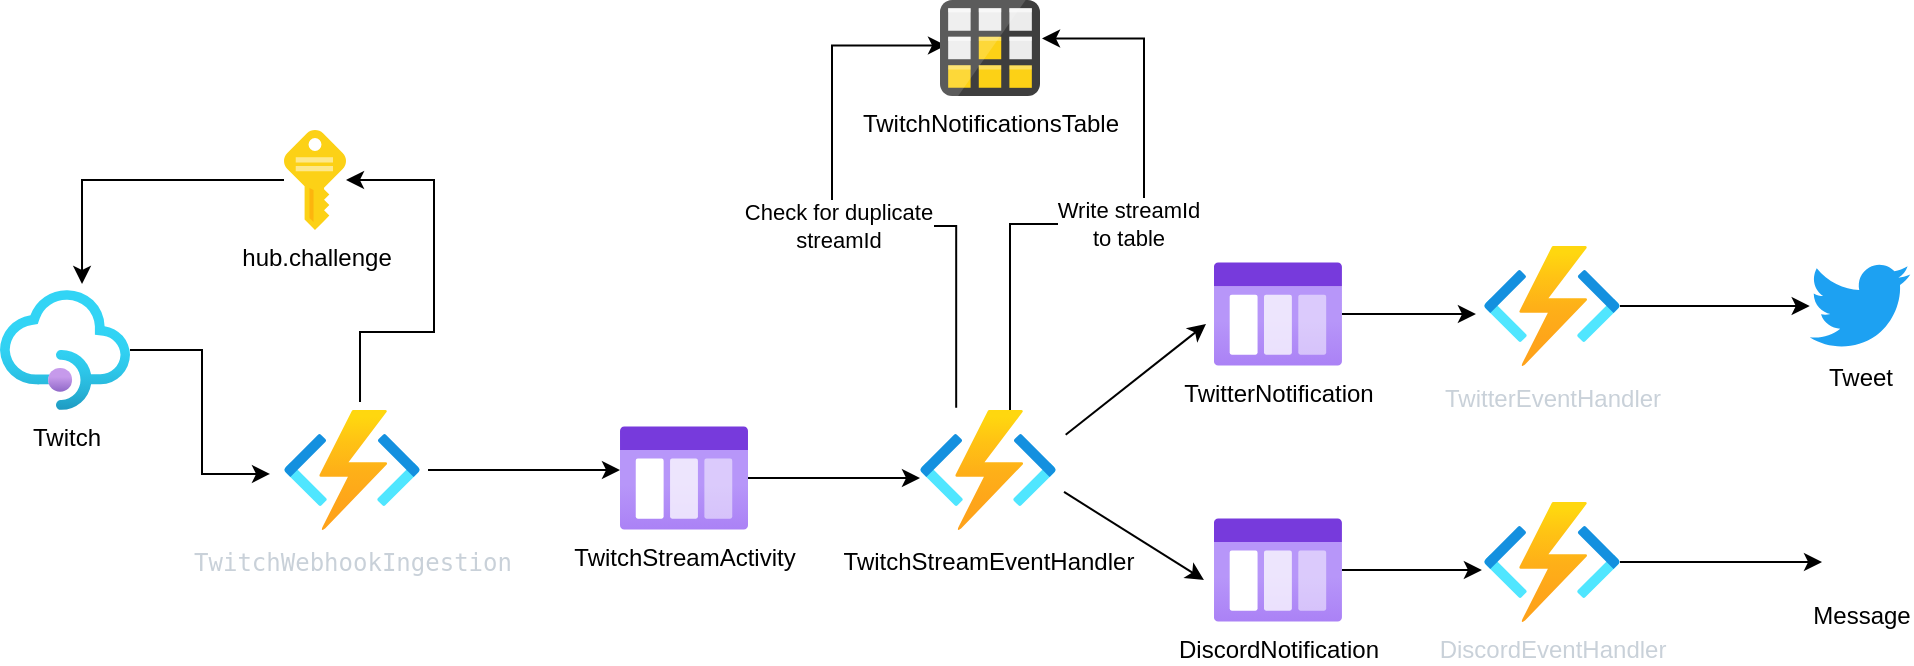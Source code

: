 <mxfile version="14.1.8" type="device" pages="3"><diagram id="7ZUy7QwrDW9skQgt1spy" name="Webhook"><mxGraphModel dx="1089" dy="853" grid="0" gridSize="10" guides="1" tooltips="1" connect="1" arrows="1" fold="1" page="1" pageScale="1" pageWidth="1169" pageHeight="827" math="0" shadow="0"><root><mxCell id="0"/><mxCell id="1" parent="0"/><mxCell id="V4l_FnmJpc4ILJ7JO9NG-16" style="edgeStyle=orthogonalEdgeStyle;rounded=0;orthogonalLoop=1;jettySize=auto;html=1;entryX=0;entryY=0.423;entryDx=0;entryDy=0;entryPerimeter=0;exitX=1.059;exitY=0.5;exitDx=0;exitDy=0;exitPerimeter=0;" parent="1" source="L_y6gpU--o8eBb_Opftv-4" target="V4l_FnmJpc4ILJ7JO9NG-5" edge="1"><mxGeometry relative="1" as="geometry"><mxPoint x="288" y="433.996" as="sourcePoint"/></mxGeometry></mxCell><mxCell id="V4l_FnmJpc4ILJ7JO9NG-17" style="edgeStyle=orthogonalEdgeStyle;rounded=0;orthogonalLoop=1;jettySize=auto;html=1;entryX=0;entryY=0.567;entryDx=0;entryDy=0;entryPerimeter=0;" parent="1" source="V4l_FnmJpc4ILJ7JO9NG-5" target="V4l_FnmJpc4ILJ7JO9NG-8" edge="1"><mxGeometry relative="1" as="geometry"/></mxCell><mxCell id="V4l_FnmJpc4ILJ7JO9NG-5" value="TwitchStreamActivity" style="aspect=fixed;html=1;points=[];align=center;image;fontSize=12;image=img/lib/azure2/general/Storage_Queue.svg;" parent="1" vertex="1"><mxGeometry x="400" y="412" width="64" height="52" as="geometry"/></mxCell><mxCell id="L_y6gpU--o8eBb_Opftv-8" style="edgeStyle=orthogonalEdgeStyle;rounded=0;orthogonalLoop=1;jettySize=auto;html=1;" parent="1" source="V4l_FnmJpc4ILJ7JO9NG-6" target="L_y6gpU--o8eBb_Opftv-7" edge="1"><mxGeometry relative="1" as="geometry"/></mxCell><mxCell id="V4l_FnmJpc4ILJ7JO9NG-6" value="&lt;code style=&quot;box-sizing: border-box ; padding: 0.2em 0.4em ; margin: 0px ; border-radius: 6px ; color: rgb(201 , 209 , 217)&quot;&gt;&lt;font face=&quot;Helvetica&quot; style=&quot;font-size: 12px&quot;&gt;TwitterEventHandler&lt;/font&gt;&lt;/code&gt;&lt;span style=&quot;color: rgb(201 , 209 , 217) ; font-family: monospace ; font-size: 13.6px&quot;&gt;&lt;br&gt;&lt;/span&gt;" style="aspect=fixed;html=1;points=[];align=center;image;fontSize=12;image=img/lib/azure2/compute/Function_Apps.svg;" parent="1" vertex="1"><mxGeometry x="831.97" y="322.02" width="68" height="60" as="geometry"/></mxCell><mxCell id="ysj2twMQrPvKcpIR62eb-6" value="Write streamId&lt;br&gt;to table" style="edgeStyle=orthogonalEdgeStyle;rounded=0;orthogonalLoop=1;jettySize=auto;html=1;entryX=1.02;entryY=0.401;entryDx=0;entryDy=0;entryPerimeter=0;" edge="1" parent="1" source="V4l_FnmJpc4ILJ7JO9NG-8" target="ysj2twMQrPvKcpIR62eb-1"><mxGeometry relative="1" as="geometry"><Array as="points"><mxPoint x="595" y="311"/><mxPoint x="662" y="311"/><mxPoint x="662" y="218"/></Array></mxGeometry></mxCell><mxCell id="V4l_FnmJpc4ILJ7JO9NG-8" value="TwitchStreamEventHandler&lt;span style=&quot;color: rgb(201 , 209 , 217) ; font-family: monospace ; font-size: 13.6px&quot;&gt;&lt;br&gt;&lt;/span&gt;" style="aspect=fixed;html=1;points=[];align=center;image;fontSize=12;image=img/lib/azure2/compute/Function_Apps.svg;" parent="1" vertex="1"><mxGeometry x="550" y="404" width="68" height="60" as="geometry"/></mxCell><mxCell id="V4l_FnmJpc4ILJ7JO9NG-11" style="edgeStyle=orthogonalEdgeStyle;rounded=0;orthogonalLoop=1;jettySize=auto;html=1;entryX=-0.059;entryY=0.567;entryDx=0;entryDy=0;entryPerimeter=0;" parent="1" source="V4l_FnmJpc4ILJ7JO9NG-9" target="V4l_FnmJpc4ILJ7JO9NG-6" edge="1"><mxGeometry relative="1" as="geometry"><mxPoint x="806.97" y="260.02" as="targetPoint"/></mxGeometry></mxCell><mxCell id="V4l_FnmJpc4ILJ7JO9NG-9" value="TwitterNotification" style="aspect=fixed;html=1;points=[];align=center;image;fontSize=12;image=img/lib/azure2/general/Storage_Queue.svg;" parent="1" vertex="1"><mxGeometry x="696.97" y="330.02" width="64" height="52" as="geometry"/></mxCell><mxCell id="V4l_FnmJpc4ILJ7JO9NG-15" style="edgeStyle=orthogonalEdgeStyle;rounded=0;orthogonalLoop=1;jettySize=auto;html=1;entryX=-0.015;entryY=0.567;entryDx=0;entryDy=0;entryPerimeter=0;" parent="1" source="V4l_FnmJpc4ILJ7JO9NG-10" target="V4l_FnmJpc4ILJ7JO9NG-14" edge="1"><mxGeometry relative="1" as="geometry"/></mxCell><mxCell id="V4l_FnmJpc4ILJ7JO9NG-10" value="DiscordNotification" style="aspect=fixed;html=1;points=[];align=center;image;fontSize=12;image=img/lib/azure2/general/Storage_Queue.svg;" parent="1" vertex="1"><mxGeometry x="696.97" y="458" width="64" height="52" as="geometry"/></mxCell><mxCell id="V4l_FnmJpc4ILJ7JO9NG-12" value="" style="endArrow=classic;html=1;exitX=1.059;exitY=0.683;exitDx=0;exitDy=0;exitPerimeter=0;entryX=-0.078;entryY=0.596;entryDx=0;entryDy=0;entryPerimeter=0;" parent="1" source="V4l_FnmJpc4ILJ7JO9NG-8" target="V4l_FnmJpc4ILJ7JO9NG-10" edge="1"><mxGeometry width="50" height="50" relative="1" as="geometry"><mxPoint x="630" y="627" as="sourcePoint"/><mxPoint x="680" y="577" as="targetPoint"/></mxGeometry></mxCell><mxCell id="V4l_FnmJpc4ILJ7JO9NG-13" value="" style="endArrow=classic;html=1;entryX=-0.062;entryY=0.596;entryDx=0;entryDy=0;entryPerimeter=0;exitX=1.071;exitY=0.206;exitDx=0;exitDy=0;exitPerimeter=0;" parent="1" source="V4l_FnmJpc4ILJ7JO9NG-8" target="V4l_FnmJpc4ILJ7JO9NG-9" edge="1"><mxGeometry width="50" height="50" relative="1" as="geometry"><mxPoint x="630.002" y="464" as="sourcePoint"/><mxPoint x="606.97" y="310.02" as="targetPoint"/></mxGeometry></mxCell><mxCell id="L_y6gpU--o8eBb_Opftv-18" style="edgeStyle=orthogonalEdgeStyle;rounded=0;orthogonalLoop=1;jettySize=auto;html=1;entryX=0;entryY=0.5;entryDx=0;entryDy=0;" parent="1" source="V4l_FnmJpc4ILJ7JO9NG-14" target="L_y6gpU--o8eBb_Opftv-17" edge="1"><mxGeometry relative="1" as="geometry"/></mxCell><mxCell id="V4l_FnmJpc4ILJ7JO9NG-14" value="&lt;font color=&quot;#c9d1d9&quot; style=&quot;font-size: 12px&quot;&gt;DiscordEventHandler&lt;/font&gt;" style="aspect=fixed;html=1;points=[];align=center;image;fontSize=12;image=img/lib/azure2/compute/Function_Apps.svg;" parent="1" vertex="1"><mxGeometry x="831.97" y="450" width="68" height="60" as="geometry"/></mxCell><mxCell id="L_y6gpU--o8eBb_Opftv-1" style="edgeStyle=orthogonalEdgeStyle;rounded=0;orthogonalLoop=1;jettySize=auto;html=1;entryX=-0.103;entryY=0.533;entryDx=0;entryDy=0;entryPerimeter=0;" parent="1" source="L_y6gpU--o8eBb_Opftv-2" target="L_y6gpU--o8eBb_Opftv-4" edge="1"><mxGeometry relative="1" as="geometry"><Array as="points"><mxPoint x="191" y="374"/><mxPoint x="191" y="436"/></Array></mxGeometry></mxCell><mxCell id="L_y6gpU--o8eBb_Opftv-2" value="Twitch" style="aspect=fixed;html=1;points=[];align=center;image;fontSize=12;image=img/lib/azure2/app_services/API_Management_Services.svg;" parent="1" vertex="1"><mxGeometry x="90" y="344" width="65" height="60" as="geometry"/></mxCell><mxCell id="L_y6gpU--o8eBb_Opftv-3" style="edgeStyle=orthogonalEdgeStyle;rounded=0;orthogonalLoop=1;jettySize=auto;html=1;exitX=0.559;exitY=-0.067;exitDx=0;exitDy=0;exitPerimeter=0;" parent="1" source="L_y6gpU--o8eBb_Opftv-4" target="L_y6gpU--o8eBb_Opftv-6" edge="1"><mxGeometry relative="1" as="geometry"><Array as="points"><mxPoint x="270" y="365"/><mxPoint x="307" y="365"/><mxPoint x="307" y="289"/></Array></mxGeometry></mxCell><mxCell id="L_y6gpU--o8eBb_Opftv-4" value="&lt;code style=&quot;box-sizing: border-box ; padding: 0.2em 0.4em ; margin: 0px ; border-radius: 6px ; color: rgb(201 , 209 , 217)&quot;&gt;&lt;font style=&quot;font-size: 12px&quot;&gt;TwitchWebhookIngestion&lt;/font&gt;&lt;/code&gt;&lt;span style=&quot;color: rgb(201 , 209 , 217) ; font-family: monospace ; font-size: 13.6px&quot;&gt;&lt;br&gt;&lt;/span&gt;" style="aspect=fixed;html=1;points=[];align=center;image;fontSize=12;image=img/lib/azure2/compute/Function_Apps.svg;" parent="1" vertex="1"><mxGeometry x="232" y="404" width="68" height="60" as="geometry"/></mxCell><mxCell id="L_y6gpU--o8eBb_Opftv-5" style="edgeStyle=orthogonalEdgeStyle;rounded=0;orthogonalLoop=1;jettySize=auto;html=1;entryX=0.631;entryY=-0.05;entryDx=0;entryDy=0;entryPerimeter=0;" parent="1" source="L_y6gpU--o8eBb_Opftv-6" target="L_y6gpU--o8eBb_Opftv-2" edge="1"><mxGeometry relative="1" as="geometry"/></mxCell><mxCell id="L_y6gpU--o8eBb_Opftv-6" value="hub.challenge" style="aspect=fixed;html=1;points=[];align=center;image;fontSize=12;image=img/lib/mscae/Key.svg;" parent="1" vertex="1"><mxGeometry x="232" y="264" width="31" height="50" as="geometry"/></mxCell><mxCell id="L_y6gpU--o8eBb_Opftv-7" value="Tweet" style="dashed=0;outlineConnect=0;html=1;align=center;labelPosition=center;verticalLabelPosition=bottom;verticalAlign=top;shape=mxgraph.weblogos.twitter;fillColor=#1DA1F2;strokeColor=none" parent="1" vertex="1"><mxGeometry x="994.86" y="330" width="50.29" height="44" as="geometry"/></mxCell><mxCell id="L_y6gpU--o8eBb_Opftv-20" value="" style="group" parent="1" vertex="1" connectable="0"><mxGeometry x="1001.01" y="461" width="40" height="56" as="geometry"/></mxCell><mxCell id="L_y6gpU--o8eBb_Opftv-17" value="" style="shape=image;html=1;verticalAlign=top;verticalLabelPosition=bottom;labelBackgroundColor=#ffffff;imageAspect=0;aspect=fixed;image=https://cdn3.iconfinder.com/data/icons/popular-services-brands-vol-2/512/discord-128.png" parent="L_y6gpU--o8eBb_Opftv-20" vertex="1"><mxGeometry width="38" height="38" as="geometry"/></mxCell><mxCell id="L_y6gpU--o8eBb_Opftv-19" value="Message" style="text;html=1;strokeColor=none;fillColor=none;align=center;verticalAlign=middle;whiteSpace=wrap;rounded=0;" parent="L_y6gpU--o8eBb_Opftv-20" vertex="1"><mxGeometry y="36" width="40" height="20" as="geometry"/></mxCell><mxCell id="ysj2twMQrPvKcpIR62eb-4" value="Check for duplicate&lt;br&gt;streamId" style="edgeStyle=orthogonalEdgeStyle;rounded=0;orthogonalLoop=1;jettySize=auto;html=1;exitX=0.266;exitY=-0.018;exitDx=0;exitDy=0;exitPerimeter=0;entryX=0.06;entryY=0.473;entryDx=0;entryDy=0;entryPerimeter=0;" edge="1" parent="1" source="V4l_FnmJpc4ILJ7JO9NG-8" target="ysj2twMQrPvKcpIR62eb-1"><mxGeometry relative="1" as="geometry"><mxPoint x="570" y="396" as="sourcePoint"/><Array as="points"><mxPoint x="568" y="312"/><mxPoint x="506" y="312"/><mxPoint x="506" y="222"/></Array></mxGeometry></mxCell><mxCell id="ysj2twMQrPvKcpIR62eb-1" value="TwitchNotificationsTable" style="aspect=fixed;html=1;points=[];align=center;image;fontSize=12;image=img/lib/mscae/Table_Storage.svg;" vertex="1" parent="1"><mxGeometry x="560" y="199" width="50" height="48" as="geometry"/></mxCell></root></mxGraphModel></diagram><diagram id="360Pif6AuvvTo4s7OPo1" name="SubscriptionManagement"><mxGraphModel dx="1089" dy="964" grid="0" gridSize="10" guides="1" tooltips="1" connect="1" arrows="1" fold="1" page="1" pageScale="1" pageWidth="1169" pageHeight="827" math="0" shadow="0"><root><mxCell id="lB2Avn6lM_g03iWRpNtK-0"/><mxCell id="lB2Avn6lM_g03iWRpNtK-1" parent="lB2Avn6lM_g03iWRpNtK-0"/><mxCell id="9wtRAvFP3dXWr21BqFBY-0" value="&lt;span style=&quot;color: rgb(201 , 209 , 217) ; font-family: monospace ; font-size: 13.6px&quot;&gt;TwitchSubscriptionRegistration&lt;br&gt;&lt;/span&gt;" style="aspect=fixed;html=1;points=[];align=center;image;fontSize=12;image=img/lib/azure2/compute/Function_Apps.svg;" parent="lB2Avn6lM_g03iWRpNtK-1" vertex="1"><mxGeometry x="218" y="336" width="68" height="60" as="geometry"/></mxCell><mxCell id="9wtRAvFP3dXWr21BqFBY-14" style="edgeStyle=orthogonalEdgeStyle;rounded=0;orthogonalLoop=1;jettySize=auto;html=1;entryX=-0.054;entryY=0.5;entryDx=0;entryDy=0;entryPerimeter=0;" parent="lB2Avn6lM_g03iWRpNtK-1" source="9wtRAvFP3dXWr21BqFBY-1" target="9wtRAvFP3dXWr21BqFBY-9" edge="1"><mxGeometry relative="1" as="geometry"/></mxCell><mxCell id="9wtRAvFP3dXWr21BqFBY-1" value="&lt;code style=&quot;box-sizing: border-box ; font-family: , &amp;#34;consolas&amp;#34; , &amp;#34;liberation mono&amp;#34; , &amp;#34;menlo&amp;#34; , monospace ; font-size: 13.6px ; padding: 0.2em 0.4em ; margin: 0px ; border-radius: 6px ; color: rgb(201 , 209 , 217)&quot;&gt;TwitchSubscribeQueue&lt;br&gt;&lt;/code&gt;" style="aspect=fixed;html=1;points=[];align=center;image;fontSize=12;image=img/lib/azure2/general/Storage_Queue.svg;" parent="lB2Avn6lM_g03iWRpNtK-1" vertex="1"><mxGeometry x="418" y="286" width="64" height="52" as="geometry"/></mxCell><mxCell id="9wtRAvFP3dXWr21BqFBY-5" style="edgeStyle=orthogonalEdgeStyle;rounded=0;orthogonalLoop=1;jettySize=auto;html=1;entryX=-0.074;entryY=0.567;entryDx=0;entryDy=0;entryPerimeter=0;" parent="lB2Avn6lM_g03iWRpNtK-1" source="9wtRAvFP3dXWr21BqFBY-3" target="9wtRAvFP3dXWr21BqFBY-0" edge="1"><mxGeometry relative="1" as="geometry"/></mxCell><mxCell id="9wtRAvFP3dXWr21BqFBY-3" value="Subscriptions.json" style="dashed=0;outlineConnect=0;html=1;align=center;labelPosition=center;verticalLabelPosition=bottom;verticalAlign=top;shape=mxgraph.weblogos.json_2" parent="lB2Avn6lM_g03iWRpNtK-1" vertex="1"><mxGeometry x="45" y="357.4" width="80.4" height="25.2" as="geometry"/></mxCell><mxCell id="9wtRAvFP3dXWr21BqFBY-13" style="edgeStyle=orthogonalEdgeStyle;rounded=0;orthogonalLoop=1;jettySize=auto;html=1;entryX=-0.118;entryY=0.558;entryDx=0;entryDy=0;entryPerimeter=0;" parent="lB2Avn6lM_g03iWRpNtK-1" source="9wtRAvFP3dXWr21BqFBY-6" target="9wtRAvFP3dXWr21BqFBY-10" edge="1"><mxGeometry relative="1" as="geometry"/></mxCell><mxCell id="9wtRAvFP3dXWr21BqFBY-6" value="&lt;code style=&quot;box-sizing: border-box ; font-family: , &amp;#34;consolas&amp;#34; , &amp;#34;liberation mono&amp;#34; , &amp;#34;menlo&amp;#34; , monospace ; font-size: 13.6px ; padding: 0.2em 0.4em ; margin: 0px ; border-radius: 6px ; color: rgb(201 , 209 , 217)&quot;&gt;&lt;code style=&quot;box-sizing: border-box ; font-family: , &amp;#34;consolas&amp;#34; , &amp;#34;liberation mono&amp;#34; , &amp;#34;menlo&amp;#34; , monospace ; font-size: 13.6px ; padding: 0.2em 0.4em ; margin: 0px ; border-radius: 6px&quot;&gt;TwitchUnsubscribeQueue&lt;/code&gt;&lt;br&gt;&lt;/code&gt;" style="aspect=fixed;html=1;points=[];align=center;image;fontSize=12;image=img/lib/azure2/general/Storage_Queue.svg;" parent="lB2Avn6lM_g03iWRpNtK-1" vertex="1"><mxGeometry x="418" y="396" width="64" height="52" as="geometry"/></mxCell><mxCell id="9wtRAvFP3dXWr21BqFBY-7" value="" style="endArrow=classic;html=1;exitX=1.029;exitY=0.333;exitDx=0;exitDy=0;exitPerimeter=0;entryX=-0.109;entryY=0.5;entryDx=0;entryDy=0;entryPerimeter=0;" parent="lB2Avn6lM_g03iWRpNtK-1" source="9wtRAvFP3dXWr21BqFBY-0" target="9wtRAvFP3dXWr21BqFBY-1" edge="1"><mxGeometry width="50" height="50" relative="1" as="geometry"><mxPoint x="238" y="256" as="sourcePoint"/><mxPoint x="288" y="206" as="targetPoint"/></mxGeometry></mxCell><mxCell id="9wtRAvFP3dXWr21BqFBY-8" value="" style="endArrow=classic;html=1;exitX=1.029;exitY=0.65;exitDx=0;exitDy=0;exitPerimeter=0;entryX=-0.068;entryY=0.44;entryDx=0;entryDy=0;entryPerimeter=0;" parent="lB2Avn6lM_g03iWRpNtK-1" source="9wtRAvFP3dXWr21BqFBY-0" target="9wtRAvFP3dXWr21BqFBY-6" edge="1"><mxGeometry width="50" height="50" relative="1" as="geometry"><mxPoint x="297.972" y="365.98" as="sourcePoint"/><mxPoint x="388" y="417" as="targetPoint"/></mxGeometry></mxCell><mxCell id="9wtRAvFP3dXWr21BqFBY-9" value="&lt;code style=&quot;box-sizing: border-box ; font-family: , &amp;#34;consolas&amp;#34; , &amp;#34;liberation mono&amp;#34; , &amp;#34;menlo&amp;#34; , monospace ; font-size: 13.6px ; padding: 0.2em 0.4em ; margin: 0px ; border-radius: 6px ; color: rgb(201 , 209 , 217)&quot;&gt;TwitchSubscriptionAdd&lt;/code&gt;&lt;span style=&quot;color: rgb(201 , 209 , 217) ; font-family: monospace ; font-size: 13.6px&quot;&gt;&lt;br&gt;&lt;/span&gt;" style="aspect=fixed;html=1;points=[];align=center;image;fontSize=12;image=img/lib/azure2/compute/Function_Apps.svg;" parent="lB2Avn6lM_g03iWRpNtK-1" vertex="1"><mxGeometry x="610" y="282" width="68" height="60" as="geometry"/></mxCell><mxCell id="9wtRAvFP3dXWr21BqFBY-10" value="&lt;code style=&quot;box-sizing: border-box ; font-family: , &amp;#34;consolas&amp;#34; , &amp;#34;liberation mono&amp;#34; , &amp;#34;menlo&amp;#34; , monospace ; font-size: 13.6px ; padding: 0.2em 0.4em ; margin: 0px ; border-radius: 6px ; color: rgb(201 , 209 , 217)&quot;&gt;TwitchSubscriptionRemove&lt;/code&gt;&lt;span style=&quot;color: rgb(201 , 209 , 217) ; font-family: monospace ; font-size: 13.6px&quot;&gt;&lt;br&gt;&lt;/span&gt;" style="aspect=fixed;html=1;points=[];align=center;image;fontSize=12;image=img/lib/azure2/compute/Function_Apps.svg;" parent="lB2Avn6lM_g03iWRpNtK-1" vertex="1"><mxGeometry x="610" y="388" width="68" height="60" as="geometry"/></mxCell><mxCell id="9wtRAvFP3dXWr21BqFBY-20" style="edgeStyle=orthogonalEdgeStyle;rounded=0;orthogonalLoop=1;jettySize=auto;html=1;entryX=-0.103;entryY=0.533;entryDx=0;entryDy=0;entryPerimeter=0;" parent="lB2Avn6lM_g03iWRpNtK-1" source="9wtRAvFP3dXWr21BqFBY-15" target="9wtRAvFP3dXWr21BqFBY-18" edge="1"><mxGeometry relative="1" as="geometry"><Array as="points"><mxPoint x="888" y="372"/><mxPoint x="888" y="434"/></Array></mxGeometry></mxCell><mxCell id="9wtRAvFP3dXWr21BqFBY-15" value="Twitch" style="aspect=fixed;html=1;points=[];align=center;image;fontSize=12;image=img/lib/azure2/app_services/API_Management_Services.svg;" parent="lB2Avn6lM_g03iWRpNtK-1" vertex="1"><mxGeometry x="787" y="342" width="65" height="60" as="geometry"/></mxCell><mxCell id="9wtRAvFP3dXWr21BqFBY-16" value="" style="endArrow=classic;html=1;entryX=-0.046;entryY=0.267;entryDx=0;entryDy=0;entryPerimeter=0;exitX=1.132;exitY=0.6;exitDx=0;exitDy=0;exitPerimeter=0;" parent="lB2Avn6lM_g03iWRpNtK-1" source="9wtRAvFP3dXWr21BqFBY-9" target="9wtRAvFP3dXWr21BqFBY-15" edge="1"><mxGeometry width="50" height="50" relative="1" as="geometry"><mxPoint x="730" y="312" as="sourcePoint"/><mxPoint x="780" y="162" as="targetPoint"/></mxGeometry></mxCell><mxCell id="9wtRAvFP3dXWr21BqFBY-17" value="" style="endArrow=classic;html=1;exitX=1.132;exitY=0.5;exitDx=0;exitDy=0;exitPerimeter=0;entryX=-0.092;entryY=0.633;entryDx=0;entryDy=0;entryPerimeter=0;" parent="lB2Avn6lM_g03iWRpNtK-1" source="9wtRAvFP3dXWr21BqFBY-10" target="9wtRAvFP3dXWr21BqFBY-15" edge="1"><mxGeometry width="50" height="50" relative="1" as="geometry"><mxPoint x="696.976" y="328" as="sourcePoint"/><mxPoint x="799" y="389" as="targetPoint"/></mxGeometry></mxCell><mxCell id="9wtRAvFP3dXWr21BqFBY-24" style="edgeStyle=orthogonalEdgeStyle;rounded=0;orthogonalLoop=1;jettySize=auto;html=1;exitX=0.559;exitY=-0.067;exitDx=0;exitDy=0;exitPerimeter=0;" parent="lB2Avn6lM_g03iWRpNtK-1" source="9wtRAvFP3dXWr21BqFBY-18" target="9wtRAvFP3dXWr21BqFBY-21" edge="1"><mxGeometry relative="1" as="geometry"><Array as="points"><mxPoint x="967" y="363"/><mxPoint x="1004" y="363"/><mxPoint x="1004" y="287"/></Array></mxGeometry></mxCell><mxCell id="9wtRAvFP3dXWr21BqFBY-18" value="&lt;code style=&quot;box-sizing: border-box ; font-family: , &amp;#34;consolas&amp;#34; , &amp;#34;liberation mono&amp;#34; , &amp;#34;menlo&amp;#34; , monospace ; font-size: 13.6px ; padding: 0.2em 0.4em ; margin: 0px ; border-radius: 6px ; color: rgb(201 , 209 , 217)&quot;&gt;TwitchWebhookIngestion&lt;/code&gt;&lt;span style=&quot;color: rgb(201 , 209 , 217) ; font-family: monospace ; font-size: 13.6px&quot;&gt;&lt;br&gt;&lt;/span&gt;" style="aspect=fixed;html=1;points=[];align=center;image;fontSize=12;image=img/lib/azure2/compute/Function_Apps.svg;" parent="lB2Avn6lM_g03iWRpNtK-1" vertex="1"><mxGeometry x="929" y="402" width="68" height="60" as="geometry"/></mxCell><mxCell id="9wtRAvFP3dXWr21BqFBY-25" style="edgeStyle=orthogonalEdgeStyle;rounded=0;orthogonalLoop=1;jettySize=auto;html=1;entryX=0.631;entryY=-0.05;entryDx=0;entryDy=0;entryPerimeter=0;" parent="lB2Avn6lM_g03iWRpNtK-1" source="9wtRAvFP3dXWr21BqFBY-21" target="9wtRAvFP3dXWr21BqFBY-15" edge="1"><mxGeometry relative="1" as="geometry"/></mxCell><mxCell id="9wtRAvFP3dXWr21BqFBY-21" value="hub.challenge" style="aspect=fixed;html=1;points=[];align=center;image;fontSize=12;image=img/lib/mscae/Key.svg;" parent="lB2Avn6lM_g03iWRpNtK-1" vertex="1"><mxGeometry x="929" y="262" width="31" height="50" as="geometry"/></mxCell></root></mxGraphModel></diagram><diagram id="0TWEV0jtKPG3J8mOgAmv" name="ScheduledGetSubscriptions"><mxGraphModel dx="1089" dy="964" grid="0" gridSize="10" guides="1" tooltips="1" connect="1" arrows="1" fold="1" page="1" pageScale="1" pageWidth="1169" pageHeight="827" math="0" shadow="0"><root><mxCell id="JBZbh7V5iBC3MtKpbZFY-0"/><mxCell id="JBZbh7V5iBC3MtKpbZFY-1" parent="JBZbh7V5iBC3MtKpbZFY-0"/><mxCell id="bx4Tth7E03RSQTWM8mws-6" style="edgeStyle=orthogonalEdgeStyle;rounded=0;orthogonalLoop=1;jettySize=auto;html=1;entryX=-0.028;entryY=0.535;entryDx=0;entryDy=0;entryPerimeter=0;" parent="JBZbh7V5iBC3MtKpbZFY-1" source="bx4Tth7E03RSQTWM8mws-0" target="bx4Tth7E03RSQTWM8mws-5" edge="1"><mxGeometry relative="1" as="geometry"/></mxCell><mxCell id="bx4Tth7E03RSQTWM8mws-0" value="&lt;font color=&quot;#c9d1d9&quot; face=&quot;Lucida Console&quot; style=&quot;font-size: 12px&quot;&gt;TwitchScheduledGetSubscriptions&lt;/font&gt;" style="aspect=fixed;html=1;points=[];align=center;image;fontSize=12;image=img/lib/azure2/compute/Function_Apps.svg;" parent="JBZbh7V5iBC3MtKpbZFY-1" vertex="1"><mxGeometry x="280" y="270" width="68" height="60" as="geometry"/></mxCell><mxCell id="bx4Tth7E03RSQTWM8mws-3" value="" style="group" parent="JBZbh7V5iBC3MtKpbZFY-1" vertex="1" connectable="0"><mxGeometry x="100" y="275" width="50" height="80" as="geometry"/></mxCell><mxCell id="bx4Tth7E03RSQTWM8mws-1" value="" style="html=1;verticalLabelPosition=bottom;align=center;labelBackgroundColor=#ffffff;verticalAlign=top;strokeWidth=2;strokeColor=#0080F0;shadow=0;dashed=0;shape=mxgraph.ios7.icons.clock;" parent="bx4Tth7E03RSQTWM8mws-3" vertex="1"><mxGeometry width="50" height="50" as="geometry"/></mxCell><mxCell id="bx4Tth7E03RSQTWM8mws-2" value="&lt;font face=&quot;Lucida Console&quot;&gt;Hourly&lt;/font&gt;" style="text;html=1;strokeColor=none;fillColor=none;align=center;verticalAlign=middle;whiteSpace=wrap;rounded=0;" parent="bx4Tth7E03RSQTWM8mws-3" vertex="1"><mxGeometry x="5" y="60" width="40" height="20" as="geometry"/></mxCell><mxCell id="bx4Tth7E03RSQTWM8mws-4" style="edgeStyle=orthogonalEdgeStyle;rounded=0;orthogonalLoop=1;jettySize=auto;html=1;entryX=-0.05;entryY=0.507;entryDx=0;entryDy=0;entryPerimeter=0;" parent="JBZbh7V5iBC3MtKpbZFY-1" source="bx4Tth7E03RSQTWM8mws-1" target="bx4Tth7E03RSQTWM8mws-0" edge="1"><mxGeometry relative="1" as="geometry"/></mxCell><mxCell id="bx4Tth7E03RSQTWM8mws-12" style="edgeStyle=orthogonalEdgeStyle;rounded=0;orthogonalLoop=1;jettySize=auto;html=1;entryX=-0.029;entryY=0.491;entryDx=0;entryDy=0;entryPerimeter=0;" parent="JBZbh7V5iBC3MtKpbZFY-1" source="bx4Tth7E03RSQTWM8mws-5" target="bx4Tth7E03RSQTWM8mws-7" edge="1"><mxGeometry relative="1" as="geometry"/></mxCell><mxCell id="bx4Tth7E03RSQTWM8mws-5" value="&lt;font face=&quot;Lucida Console&quot;&gt;TwitchChannelEventLookupQueue&lt;/font&gt;" style="aspect=fixed;html=1;points=[];align=center;image;fontSize=12;image=img/lib/azure2/general/Storage_Queue.svg;" parent="JBZbh7V5iBC3MtKpbZFY-1" vertex="1"><mxGeometry x="540" y="273" width="64" height="52" as="geometry"/></mxCell><mxCell id="bx4Tth7E03RSQTWM8mws-7" value="&lt;font color=&quot;#c9d1d9&quot; face=&quot;Lucida Console&quot; style=&quot;font-size: 12px&quot;&gt;TwitchChannelEventLookup&lt;/font&gt;" style="aspect=fixed;html=1;points=[];align=center;image;fontSize=12;image=img/lib/azure2/compute/Function_Apps.svg;" parent="JBZbh7V5iBC3MtKpbZFY-1" vertex="1"><mxGeometry x="760" y="269" width="68" height="60" as="geometry"/></mxCell></root></mxGraphModel></diagram></mxfile>